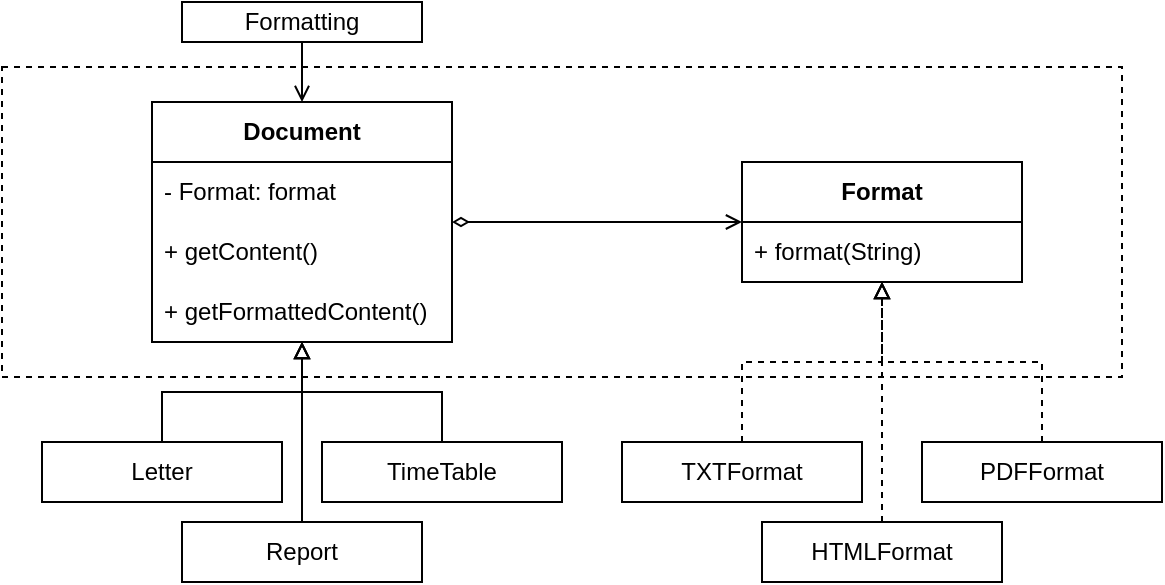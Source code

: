 <mxfile version="20.5.3" type="embed"><diagram name="Страница — 1" id="zIB3W_TbogQPLzdRL6OD"><mxGraphModel dx="306" dy="460" grid="1" gridSize="10" guides="1" tooltips="1" connect="1" arrows="1" fold="1" page="1" pageScale="1" pageWidth="827" pageHeight="1169" math="0" shadow="0"><root><mxCell id="0"/><mxCell id="1" parent="0"/><mxCell id="z51tVYS18Co3PqWNpEYj-22" value="" style="rounded=0;whiteSpace=wrap;html=1;fillColor=none;dashed=1;" parent="1" vertex="1"><mxGeometry x="120" y="142.5" width="560" height="155" as="geometry"/></mxCell><mxCell id="z51tVYS18Co3PqWNpEYj-26" style="edgeStyle=orthogonalEdgeStyle;rounded=0;orthogonalLoop=1;jettySize=auto;html=1;startArrow=diamondThin;startFill=0;endArrow=open;endFill=0;" parent="1" source="z51tVYS18Co3PqWNpEYj-1" target="z51tVYS18Co3PqWNpEYj-5" edge="1"><mxGeometry relative="1" as="geometry"/></mxCell><mxCell id="z51tVYS18Co3PqWNpEYj-1" value="&lt;b&gt;Document&lt;/b&gt;" style="swimlane;fontStyle=0;childLayout=stackLayout;horizontal=1;startSize=30;horizontalStack=0;resizeParent=1;resizeParentMax=0;resizeLast=0;collapsible=1;marginBottom=0;whiteSpace=wrap;html=1;" parent="1" vertex="1"><mxGeometry x="195" y="160" width="150" height="120" as="geometry"/></mxCell><mxCell id="z51tVYS18Co3PqWNpEYj-2" value="- Format: format" style="text;strokeColor=none;fillColor=none;align=left;verticalAlign=middle;spacingLeft=4;spacingRight=4;overflow=hidden;points=[[0,0.5],[1,0.5]];portConstraint=eastwest;rotatable=0;whiteSpace=wrap;html=1;" parent="z51tVYS18Co3PqWNpEYj-1" vertex="1"><mxGeometry y="30" width="150" height="30" as="geometry"/></mxCell><mxCell id="z51tVYS18Co3PqWNpEYj-3" value="+ getContent()" style="text;strokeColor=none;fillColor=none;align=left;verticalAlign=middle;spacingLeft=4;spacingRight=4;overflow=hidden;points=[[0,0.5],[1,0.5]];portConstraint=eastwest;rotatable=0;whiteSpace=wrap;html=1;" parent="z51tVYS18Co3PqWNpEYj-1" vertex="1"><mxGeometry y="60" width="150" height="30" as="geometry"/></mxCell><mxCell id="z51tVYS18Co3PqWNpEYj-4" value="+ getFormattedContent()" style="text;strokeColor=none;fillColor=none;align=left;verticalAlign=middle;spacingLeft=4;spacingRight=4;overflow=hidden;points=[[0,0.5],[1,0.5]];portConstraint=eastwest;rotatable=0;whiteSpace=wrap;html=1;" parent="z51tVYS18Co3PqWNpEYj-1" vertex="1"><mxGeometry y="90" width="150" height="30" as="geometry"/></mxCell><mxCell id="z51tVYS18Co3PqWNpEYj-5" value="&lt;b&gt;Format&lt;/b&gt;" style="swimlane;fontStyle=0;childLayout=stackLayout;horizontal=1;startSize=30;horizontalStack=0;resizeParent=1;resizeParentMax=0;resizeLast=0;collapsible=1;marginBottom=0;whiteSpace=wrap;html=1;" parent="1" vertex="1"><mxGeometry x="490" y="190" width="140" height="60" as="geometry"/></mxCell><mxCell id="z51tVYS18Co3PqWNpEYj-6" value="+ format(String)" style="text;strokeColor=none;fillColor=none;align=left;verticalAlign=middle;spacingLeft=4;spacingRight=4;overflow=hidden;points=[[0,0.5],[1,0.5]];portConstraint=eastwest;rotatable=0;whiteSpace=wrap;html=1;" parent="z51tVYS18Co3PqWNpEYj-5" vertex="1"><mxGeometry y="30" width="140" height="30" as="geometry"/></mxCell><mxCell id="z51tVYS18Co3PqWNpEYj-15" style="edgeStyle=orthogonalEdgeStyle;rounded=0;orthogonalLoop=1;jettySize=auto;html=1;endArrow=block;endFill=0;" parent="1" source="z51tVYS18Co3PqWNpEYj-9" target="z51tVYS18Co3PqWNpEYj-1" edge="1"><mxGeometry relative="1" as="geometry"/></mxCell><mxCell id="z51tVYS18Co3PqWNpEYj-9" value="Letter" style="rounded=0;whiteSpace=wrap;html=1;" parent="1" vertex="1"><mxGeometry x="140" y="330" width="120" height="30" as="geometry"/></mxCell><mxCell id="z51tVYS18Co3PqWNpEYj-14" style="edgeStyle=orthogonalEdgeStyle;rounded=0;orthogonalLoop=1;jettySize=auto;html=1;endArrow=block;endFill=0;" parent="1" source="z51tVYS18Co3PqWNpEYj-10" target="z51tVYS18Co3PqWNpEYj-1" edge="1"><mxGeometry relative="1" as="geometry"/></mxCell><mxCell id="z51tVYS18Co3PqWNpEYj-10" value="Report" style="rounded=0;whiteSpace=wrap;html=1;" parent="1" vertex="1"><mxGeometry x="210" y="370" width="120" height="30" as="geometry"/></mxCell><mxCell id="z51tVYS18Co3PqWNpEYj-13" style="edgeStyle=orthogonalEdgeStyle;rounded=0;orthogonalLoop=1;jettySize=auto;html=1;endArrow=block;endFill=0;" parent="1" source="z51tVYS18Co3PqWNpEYj-11" target="z51tVYS18Co3PqWNpEYj-1" edge="1"><mxGeometry relative="1" as="geometry"/></mxCell><mxCell id="z51tVYS18Co3PqWNpEYj-11" value="TimeTable" style="rounded=0;whiteSpace=wrap;html=1;" parent="1" vertex="1"><mxGeometry x="280" y="330" width="120" height="30" as="geometry"/></mxCell><mxCell id="z51tVYS18Co3PqWNpEYj-19" style="edgeStyle=orthogonalEdgeStyle;rounded=0;orthogonalLoop=1;jettySize=auto;html=1;dashed=1;endArrow=block;endFill=0;" parent="1" source="z51tVYS18Co3PqWNpEYj-16" target="z51tVYS18Co3PqWNpEYj-5" edge="1"><mxGeometry relative="1" as="geometry"/></mxCell><mxCell id="z51tVYS18Co3PqWNpEYj-16" value="TXTFormat" style="rounded=0;whiteSpace=wrap;html=1;" parent="1" vertex="1"><mxGeometry x="430" y="330" width="120" height="30" as="geometry"/></mxCell><mxCell id="z51tVYS18Co3PqWNpEYj-20" style="edgeStyle=orthogonalEdgeStyle;rounded=0;orthogonalLoop=1;jettySize=auto;html=1;dashed=1;endArrow=block;endFill=0;" parent="1" source="z51tVYS18Co3PqWNpEYj-17" target="z51tVYS18Co3PqWNpEYj-5" edge="1"><mxGeometry relative="1" as="geometry"/></mxCell><mxCell id="z51tVYS18Co3PqWNpEYj-17" value="PDFFormat" style="rounded=0;whiteSpace=wrap;html=1;" parent="1" vertex="1"><mxGeometry x="580" y="330" width="120" height="30" as="geometry"/></mxCell><mxCell id="z51tVYS18Co3PqWNpEYj-21" style="edgeStyle=orthogonalEdgeStyle;rounded=0;orthogonalLoop=1;jettySize=auto;html=1;endArrow=block;endFill=0;dashed=1;" parent="1" source="z51tVYS18Co3PqWNpEYj-18" target="z51tVYS18Co3PqWNpEYj-5" edge="1"><mxGeometry relative="1" as="geometry"/></mxCell><mxCell id="z51tVYS18Co3PqWNpEYj-18" value="HTMLFormat" style="rounded=0;whiteSpace=wrap;html=1;" parent="1" vertex="1"><mxGeometry x="500" y="370" width="120" height="30" as="geometry"/></mxCell><mxCell id="z51tVYS18Co3PqWNpEYj-25" style="edgeStyle=orthogonalEdgeStyle;rounded=0;orthogonalLoop=1;jettySize=auto;html=1;endArrow=open;endFill=0;" parent="1" source="z51tVYS18Co3PqWNpEYj-23" target="z51tVYS18Co3PqWNpEYj-1" edge="1"><mxGeometry relative="1" as="geometry"/></mxCell><mxCell id="z51tVYS18Co3PqWNpEYj-23" value="Formatting" style="rounded=0;whiteSpace=wrap;html=1;" parent="1" vertex="1"><mxGeometry x="210" y="110" width="120" height="20" as="geometry"/></mxCell></root></mxGraphModel></diagram></mxfile>